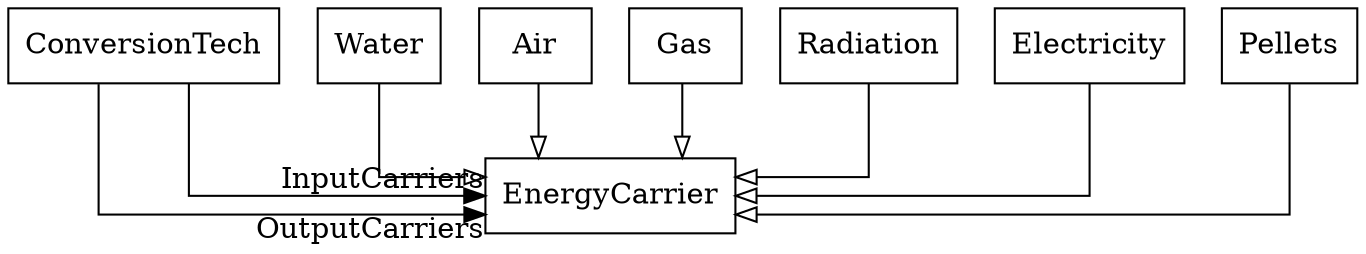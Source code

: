 digraph energysystems {
    rankdir=TB;
    splines=ortho;

    node [shape=html];

    subgraph baseClasses {
        EnergyCarrier;
        ConversionTech;
    }

    ConversionTech -> EnergyCarrier [headlabel="InputCarriers"]
    ConversionTech -> EnergyCarrier [headlabel="OutputCarriers"]

    # EnergyCarrier subclasses
    subgraph EnergyCarrierSubclasses {
        edge [arrowhead="empty"];
        Water -> EnergyCarrier;
        Air -> EnergyCarrier;
        Gas -> EnergyCarrier;
        Radiation -> EnergyCarrier;
        Electricity -> EnergyCarrier;
        Pellets -> EnergyCarrier;        
    }

    subgraph ConversionTechSubclasses {

    }

}